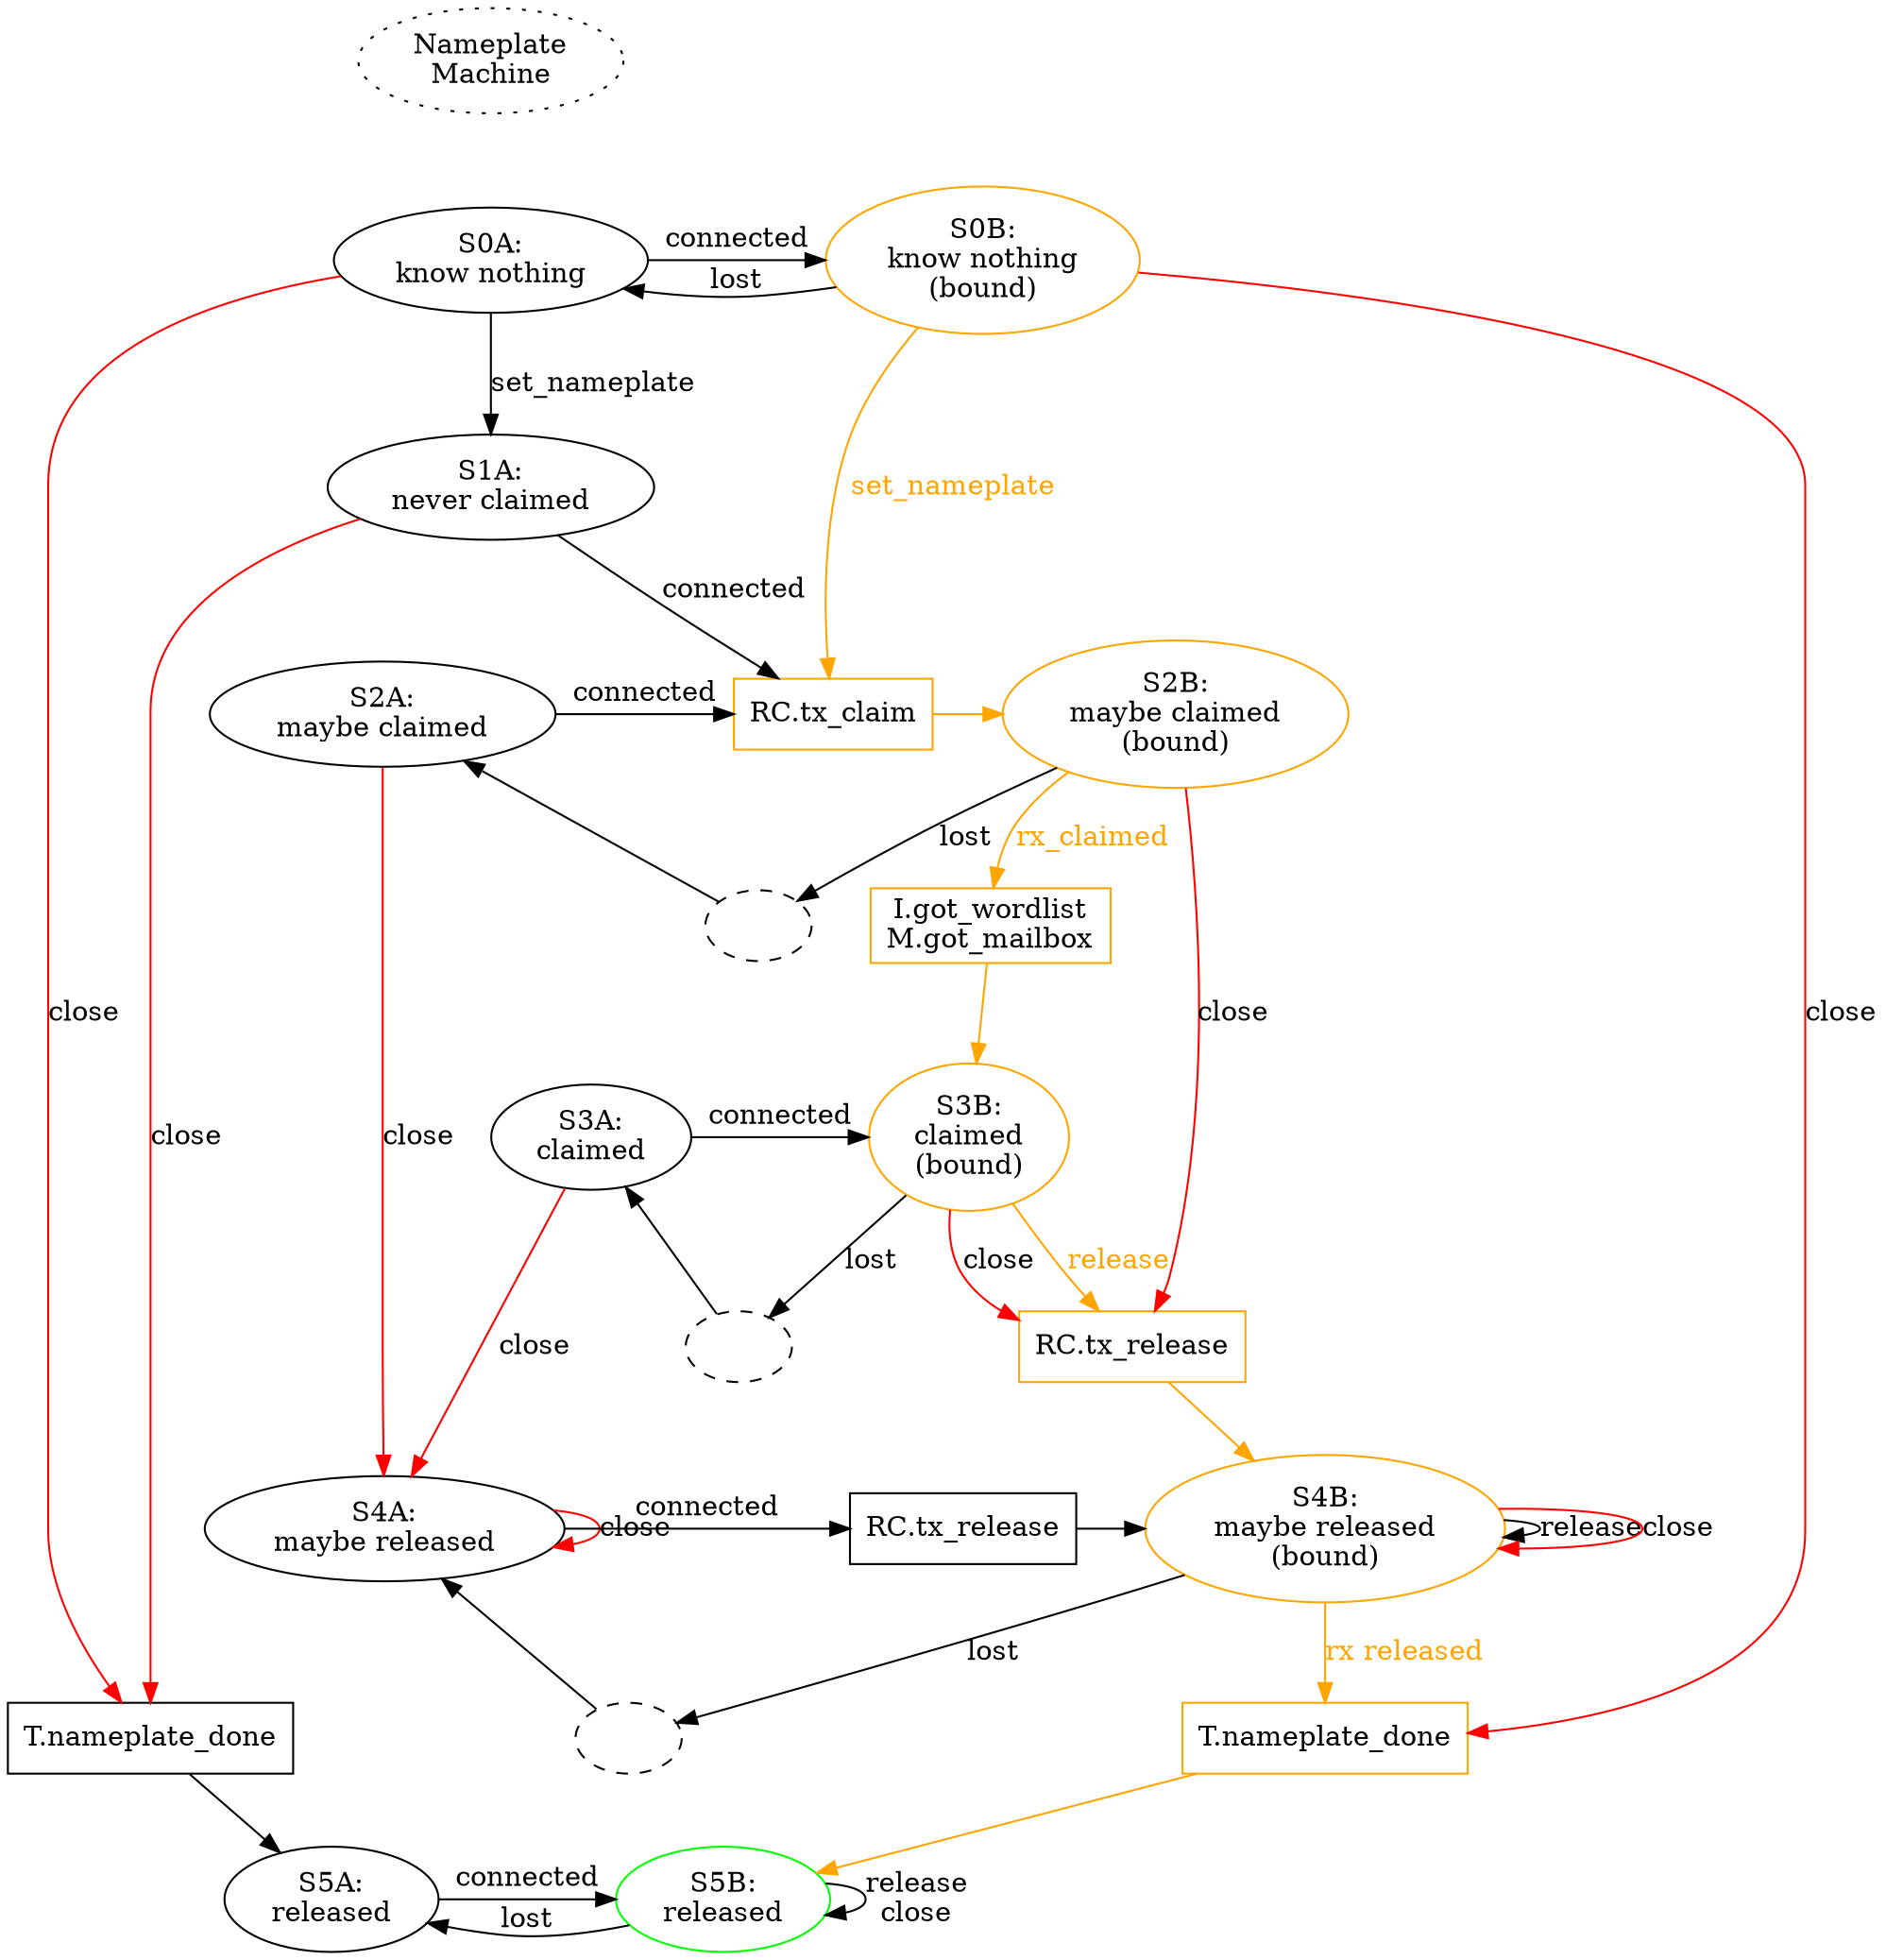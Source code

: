 digraph {
        /* new idea */

        title [label="Nameplate\nMachine" style="dotted"]
        title -> S0A [style="invis"]

        {rank=same; S0A S0B}
        S0A [label="S0A:\nknow nothing"]
        S0B [label="S0B:\nknow nothing\n(bound)" color="orange"]
        S0A -> S0B [label="connected"]
        S0B -> S0A [label="lost"]

        S0A -> S1A [label="set_nameplate"]
        S0B -> P2_connected [label="set_nameplate" color="orange" fontcolor="orange"]

        S1A [label="S1A:\nnever claimed"]
        S1A -> P2_connected [label="connected"]

        S1A -> S2A [style="invis"]
        S1B [style="invis"]
        S0B -> S1B [style="invis"]
        S1B -> S2B [style="invis"]
        {rank=same; S1A S1B}
        S1A -> S1B [style="invis"]
        
        {rank=same; S2A P2_connected S2B}
        S2A [label="S2A:\nmaybe claimed"]
        S2A -> P2_connected [label="connected"]
        P2_connected [shape="box"
                      label="RC.tx_claim" color="orange"]
        P2_connected -> S2B [color="orange"]
        S2B [label="S2B:\nmaybe claimed\n(bound)" color="orange"]

        #S2B -> S2A [label="lost"] # causes bad layout
        S2B -> foo2 [label="lost"]
        foo2 [label="" style="dashed"]
        foo2 -> S2A

        S2A -> S3A [label="(none)" style="invis"]
        S2B -> P_open [label="rx_claimed" color="orange" fontcolor="orange"]
        P_open [shape="box" label="I.got_wordlist\nM.got_mailbox" color="orange"]
        P_open -> S3B [color="orange"]

        subgraph {rank=same; S3A S3B}
        S3A [label="S3A:\nclaimed"]
        S3B [label="S3B:\nclaimed\n(bound)" color="orange"]
        S3A -> S3B [label="connected"]
        S3B -> foo3 [label="lost"]
        foo3 [label="" style="dashed"]
        foo3 -> S3A

        #S3B -> S3B [label="rx_claimed"] # shouldn't happen

        S3B -> P3_release [label="release" color="orange" fontcolor="orange"]
        P3_release [shape="box" color="orange" label="RC.tx_release"]
        P3_release -> S4B [color="orange"]

        subgraph {rank=same; S4A P4_connected S4B}
        S4A [label="S4A:\nmaybe released\n"]

        S4B [label="S4B:\nmaybe released\n(bound)" color="orange"]
        S4A -> P4_connected [label="connected"]
        P4_connected [shape="box" label="RC.tx_release"]
        S4B -> S4B [label="release"]

        P4_connected -> S4B
        S4B -> foo4 [label="lost"]
        foo4 [label="" style="dashed"]
        foo4 -> S4A

        S4A -> S5B [style="invis"]
        P4_connected -> S5B [style="invis"]

        subgraph {rank=same; P5A_done P5B_done}
        S4B -> P5B_done [label="rx released" color="orange" fontcolor="orange"]
        P5B_done [shape="box" label="T.nameplate_done" color="orange"]
        P5B_done -> S5B [color="orange"]

        subgraph {rank=same; S5A S5B}
        S5A [label="S5A:\nreleased"]
        S5A -> S5B [label="connected"]
        S5B -> S5A [label="lost"]
        S5B [label="S5B:\nreleased" color="green"]

        S5B -> S5B [label="release\nclose"]

        P5A_done [shape="box" label="T.nameplate_done"]
        P5A_done -> S5A

        S0A -> P5A_done [label="close" color="red"]
        S1A -> P5A_done [label="close" color="red"]
        S2A -> S4A [label="close" color="red"]
        S3A -> S4A [label="close" color="red"]
        S4A -> S4A [label="close" color="red"]
        S0B -> P5B_done [label="close" color="red"]
        S2B -> P3_release [label="close" color="red"]
        S3B -> P3_release [label="close" color="red"]
        S4B -> S4B [label="close" color="red"]
        

}
